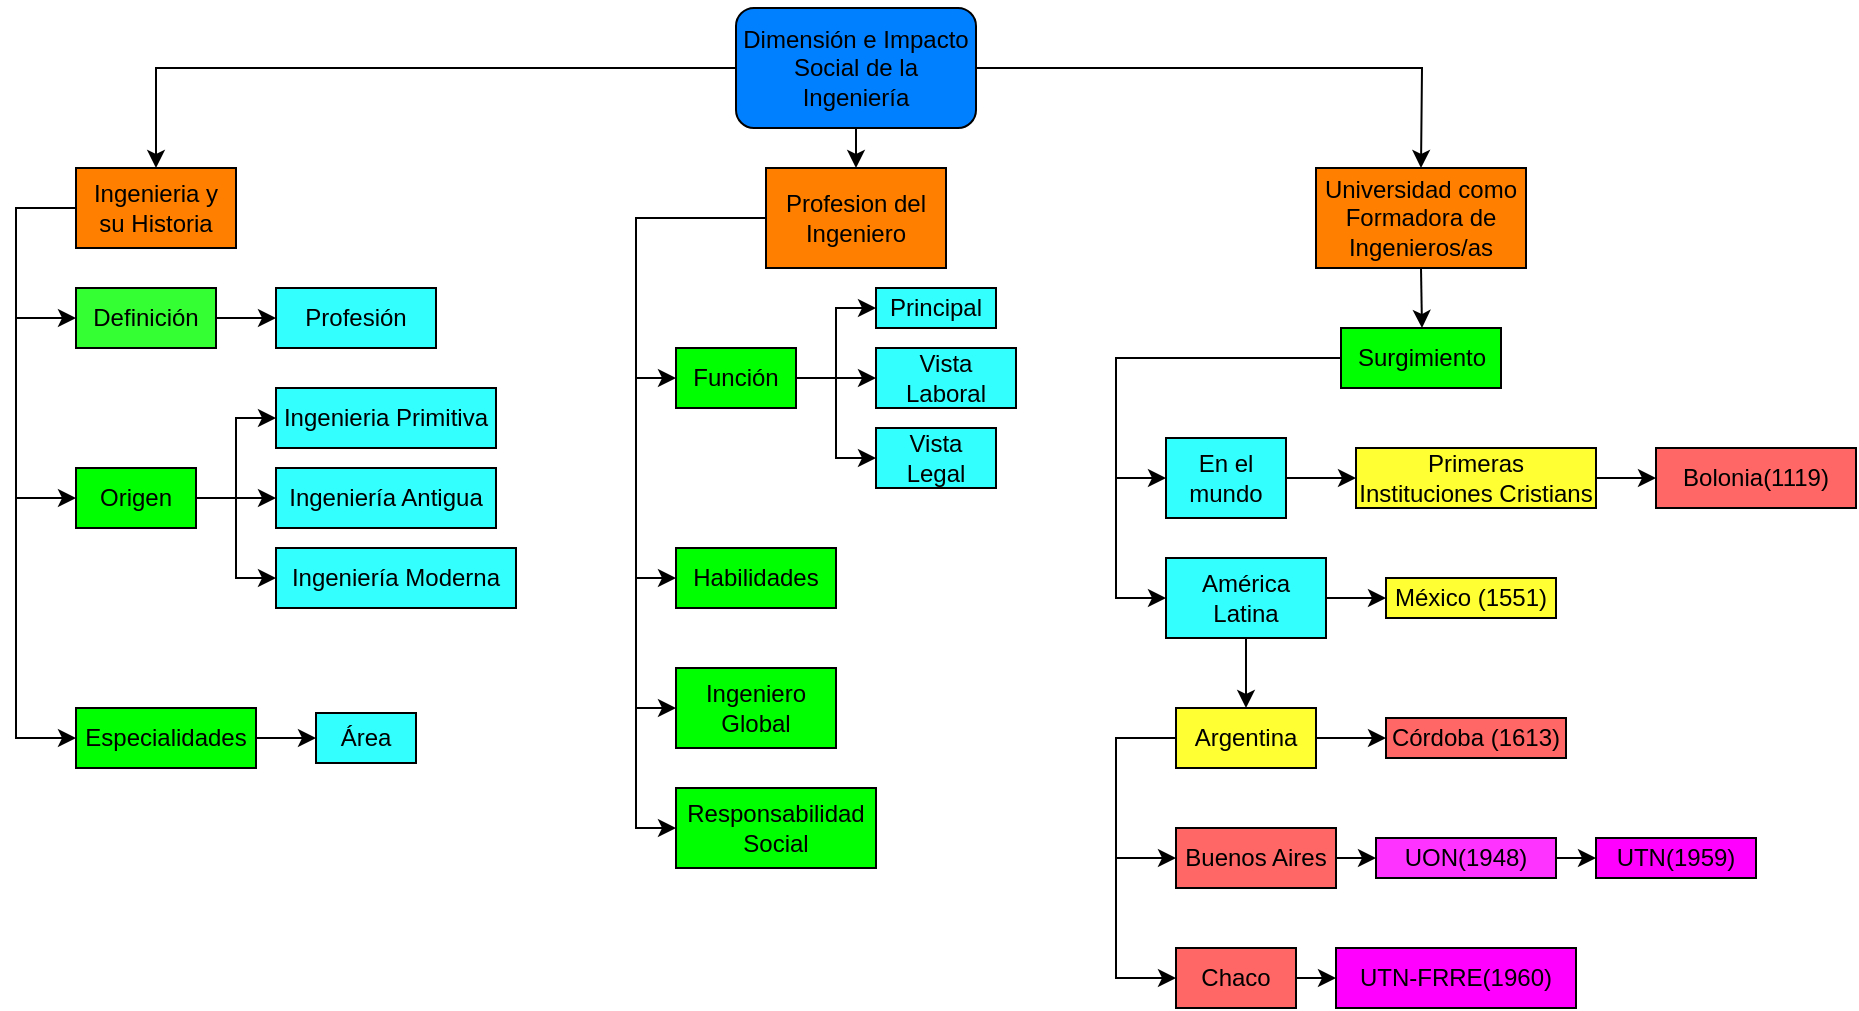 <mxfile version="21.1.2" type="github">
  <diagram name="Página-1" id="oxagRrVjlECNcCnNltmB">
    <mxGraphModel dx="1244" dy="1676" grid="1" gridSize="10" guides="1" tooltips="1" connect="1" arrows="1" fold="1" page="1" pageScale="1" pageWidth="827" pageHeight="1169" math="0" shadow="0">
      <root>
        <mxCell id="0" />
        <mxCell id="1" parent="0" />
        <mxCell id="djwATJ9dNbT560VqMxo4-1" value="Bolonia(1119)" style="rounded=0;whiteSpace=wrap;html=1;fillColor=#FF6666;" vertex="1" parent="1">
          <mxGeometry x="830" y="220" width="100" height="30" as="geometry" />
        </mxCell>
        <mxCell id="-pLsbkbEz4MKbwQwd5-9-2" value="&lt;p&gt;Dimensión e Impacto Social de la Ingeniería&lt;/p&gt;" style="rounded=1;whiteSpace=wrap;html=1;fillColor=#007FFF;" parent="1" vertex="1">
          <mxGeometry x="370" width="120" height="60" as="geometry" />
        </mxCell>
        <mxCell id="-pLsbkbEz4MKbwQwd5-9-12" value="" style="endArrow=classic;html=1;rounded=0;exitX=0;exitY=0.5;exitDx=0;exitDy=0;entryX=0.5;entryY=0;entryDx=0;entryDy=0;" parent="1" source="-pLsbkbEz4MKbwQwd5-9-2" target="-pLsbkbEz4MKbwQwd5-9-14" edge="1">
          <mxGeometry width="50" height="50" relative="1" as="geometry">
            <mxPoint x="390" y="220" as="sourcePoint" />
            <mxPoint x="95" y="80" as="targetPoint" />
            <Array as="points">
              <mxPoint x="80" y="30" />
            </Array>
          </mxGeometry>
        </mxCell>
        <mxCell id="-pLsbkbEz4MKbwQwd5-9-13" value="" style="endArrow=classic;html=1;rounded=0;entryX=0;entryY=0.5;entryDx=0;entryDy=0;" parent="1" source="-pLsbkbEz4MKbwQwd5-9-14" target="-pLsbkbEz4MKbwQwd5-9-16" edge="1">
          <mxGeometry width="50" height="50" relative="1" as="geometry">
            <mxPoint x="40" y="100" as="sourcePoint" />
            <mxPoint x="40" y="160" as="targetPoint" />
            <Array as="points">
              <mxPoint x="10" y="100" />
              <mxPoint x="10" y="155" />
            </Array>
          </mxGeometry>
        </mxCell>
        <mxCell id="-pLsbkbEz4MKbwQwd5-9-14" value="Ingenieria y su Historia" style="rounded=0;whiteSpace=wrap;html=1;fillColor=#FF8000;" parent="1" vertex="1">
          <mxGeometry x="40" y="80" width="80" height="40" as="geometry" />
        </mxCell>
        <mxCell id="-pLsbkbEz4MKbwQwd5-9-15" value="" style="endArrow=classic;html=1;rounded=0;entryX=0;entryY=0.5;entryDx=0;entryDy=0;" parent="1" target="-pLsbkbEz4MKbwQwd5-9-17" edge="1">
          <mxGeometry width="50" height="50" relative="1" as="geometry">
            <mxPoint x="10" y="150" as="sourcePoint" />
            <mxPoint x="40" y="235" as="targetPoint" />
            <Array as="points">
              <mxPoint x="10" y="245" />
            </Array>
          </mxGeometry>
        </mxCell>
        <mxCell id="-pLsbkbEz4MKbwQwd5-9-16" value="Definición" style="rounded=0;whiteSpace=wrap;html=1;fillColor=#33FF33;" parent="1" vertex="1">
          <mxGeometry x="40" y="140" width="70" height="30" as="geometry" />
        </mxCell>
        <mxCell id="-pLsbkbEz4MKbwQwd5-9-17" value="Origen" style="rounded=0;whiteSpace=wrap;html=1;fillColor=#00FF00;" parent="1" vertex="1">
          <mxGeometry x="40" y="230" width="60" height="30" as="geometry" />
        </mxCell>
        <mxCell id="-pLsbkbEz4MKbwQwd5-9-18" value="Especialidades" style="rounded=0;whiteSpace=wrap;html=1;fillColor=#00FF00;" parent="1" vertex="1">
          <mxGeometry x="40" y="350" width="90" height="30" as="geometry" />
        </mxCell>
        <mxCell id="-pLsbkbEz4MKbwQwd5-9-19" value="Ingenieria Primitiva" style="rounded=0;whiteSpace=wrap;html=1;fillColor=#33FFFF;" parent="1" vertex="1">
          <mxGeometry x="140" y="190" width="110" height="30" as="geometry" />
        </mxCell>
        <mxCell id="-pLsbkbEz4MKbwQwd5-9-20" value="Ingeniería Antigua" style="rounded=0;whiteSpace=wrap;html=1;fillColor=#33FFFF;" parent="1" vertex="1">
          <mxGeometry x="140" y="230" width="110" height="30" as="geometry" />
        </mxCell>
        <mxCell id="-pLsbkbEz4MKbwQwd5-9-21" value="Ingeniería Moderna" style="rounded=0;whiteSpace=wrap;html=1;fillColor=#33FFFF;" parent="1" vertex="1">
          <mxGeometry x="140" y="270" width="120" height="30" as="geometry" />
        </mxCell>
        <mxCell id="-pLsbkbEz4MKbwQwd5-9-22" value="" style="endArrow=classic;html=1;rounded=0;entryX=0;entryY=0.5;entryDx=0;entryDy=0;" parent="1" target="-pLsbkbEz4MKbwQwd5-9-18" edge="1">
          <mxGeometry width="50" height="50" relative="1" as="geometry">
            <mxPoint x="10" y="240" as="sourcePoint" />
            <mxPoint x="440" y="260" as="targetPoint" />
            <Array as="points">
              <mxPoint x="10" y="365" />
            </Array>
          </mxGeometry>
        </mxCell>
        <mxCell id="-pLsbkbEz4MKbwQwd5-9-23" value="" style="endArrow=classic;html=1;rounded=0;exitX=1;exitY=0.5;exitDx=0;exitDy=0;entryX=0;entryY=0.5;entryDx=0;entryDy=0;" parent="1" source="-pLsbkbEz4MKbwQwd5-9-17" target="-pLsbkbEz4MKbwQwd5-9-19" edge="1">
          <mxGeometry width="50" height="50" relative="1" as="geometry">
            <mxPoint x="390" y="310" as="sourcePoint" />
            <mxPoint x="440" y="260" as="targetPoint" />
            <Array as="points">
              <mxPoint x="120" y="245" />
              <mxPoint x="120" y="205" />
            </Array>
          </mxGeometry>
        </mxCell>
        <mxCell id="-pLsbkbEz4MKbwQwd5-9-24" value="" style="endArrow=classic;html=1;rounded=0;entryX=0;entryY=0.5;entryDx=0;entryDy=0;" parent="1" target="-pLsbkbEz4MKbwQwd5-9-20" edge="1">
          <mxGeometry width="50" height="50" relative="1" as="geometry">
            <mxPoint x="120" y="245" as="sourcePoint" />
            <mxPoint x="300" y="370" as="targetPoint" />
            <Array as="points" />
          </mxGeometry>
        </mxCell>
        <mxCell id="-pLsbkbEz4MKbwQwd5-9-25" value="" style="endArrow=classic;html=1;rounded=0;entryX=0;entryY=0.5;entryDx=0;entryDy=0;" parent="1" target="-pLsbkbEz4MKbwQwd5-9-21" edge="1">
          <mxGeometry relative="1" as="geometry">
            <mxPoint x="120" y="240" as="sourcePoint" />
            <mxPoint x="460" y="290" as="targetPoint" />
            <Array as="points">
              <mxPoint x="120" y="285" />
            </Array>
          </mxGeometry>
        </mxCell>
        <mxCell id="-pLsbkbEz4MKbwQwd5-9-27" value="Profesion del Ingeniero" style="rounded=0;whiteSpace=wrap;html=1;fillColor=#FF8000;" parent="1" vertex="1">
          <mxGeometry x="385" y="80" width="90" height="50" as="geometry" />
        </mxCell>
        <mxCell id="-pLsbkbEz4MKbwQwd5-9-28" value="Universidad como Formadora de Ingenieros/as" style="rounded=0;whiteSpace=wrap;html=1;fillColor=#FF8000;" parent="1" vertex="1">
          <mxGeometry x="660" y="80" width="105" height="50" as="geometry" />
        </mxCell>
        <mxCell id="-pLsbkbEz4MKbwQwd5-9-29" value="" style="endArrow=classic;html=1;rounded=0;exitX=0.5;exitY=1;exitDx=0;exitDy=0;" parent="1" source="-pLsbkbEz4MKbwQwd5-9-2" edge="1">
          <mxGeometry width="50" height="50" relative="1" as="geometry">
            <mxPoint x="410" y="270" as="sourcePoint" />
            <mxPoint x="430" y="80" as="targetPoint" />
          </mxGeometry>
        </mxCell>
        <mxCell id="-pLsbkbEz4MKbwQwd5-9-30" value="Ingeniero Global" style="rounded=0;whiteSpace=wrap;html=1;fillColor=#00FF00;" parent="1" vertex="1">
          <mxGeometry x="340" y="330" width="80" height="40" as="geometry" />
        </mxCell>
        <mxCell id="-pLsbkbEz4MKbwQwd5-9-31" value="Función" style="rounded=0;whiteSpace=wrap;html=1;fillColor=#00FF00;" parent="1" vertex="1">
          <mxGeometry x="340" y="170" width="60" height="30" as="geometry" />
        </mxCell>
        <mxCell id="-pLsbkbEz4MKbwQwd5-9-32" value="Habilidades" style="rounded=0;whiteSpace=wrap;html=1;fillColor=#00FF00;" parent="1" vertex="1">
          <mxGeometry x="340" y="270" width="80" height="30" as="geometry" />
        </mxCell>
        <mxCell id="-pLsbkbEz4MKbwQwd5-9-33" value="Responsabilidad Social" style="rounded=0;whiteSpace=wrap;html=1;fillColor=#00FF00;" parent="1" vertex="1">
          <mxGeometry x="340" y="390" width="100" height="40" as="geometry" />
        </mxCell>
        <mxCell id="-pLsbkbEz4MKbwQwd5-9-34" value="" style="endArrow=classic;html=1;rounded=0;entryX=0;entryY=0.5;entryDx=0;entryDy=0;exitX=0;exitY=0.5;exitDx=0;exitDy=0;" parent="1" source="-pLsbkbEz4MKbwQwd5-9-27" target="-pLsbkbEz4MKbwQwd5-9-31" edge="1">
          <mxGeometry width="50" height="50" relative="1" as="geometry">
            <mxPoint x="230" y="140" as="sourcePoint" />
            <mxPoint x="280" y="90" as="targetPoint" />
            <Array as="points">
              <mxPoint x="320" y="105" />
              <mxPoint x="320" y="185" />
            </Array>
          </mxGeometry>
        </mxCell>
        <mxCell id="-pLsbkbEz4MKbwQwd5-9-35" value="" style="endArrow=classic;html=1;rounded=0;entryX=0;entryY=0.5;entryDx=0;entryDy=0;" parent="1" target="-pLsbkbEz4MKbwQwd5-9-32" edge="1">
          <mxGeometry width="50" height="50" relative="1" as="geometry">
            <mxPoint x="320" y="180" as="sourcePoint" />
            <mxPoint x="570" y="230" as="targetPoint" />
            <Array as="points">
              <mxPoint x="320" y="285" />
            </Array>
          </mxGeometry>
        </mxCell>
        <mxCell id="-pLsbkbEz4MKbwQwd5-9-36" value="" style="endArrow=classic;html=1;rounded=0;entryX=0;entryY=0.5;entryDx=0;entryDy=0;" parent="1" target="-pLsbkbEz4MKbwQwd5-9-30" edge="1">
          <mxGeometry width="50" height="50" relative="1" as="geometry">
            <mxPoint x="320" y="280" as="sourcePoint" />
            <mxPoint x="550" y="270" as="targetPoint" />
            <Array as="points">
              <mxPoint x="320" y="350" />
            </Array>
          </mxGeometry>
        </mxCell>
        <mxCell id="-pLsbkbEz4MKbwQwd5-9-37" value="" style="endArrow=classic;html=1;rounded=0;entryX=0;entryY=0.5;entryDx=0;entryDy=0;" parent="1" target="-pLsbkbEz4MKbwQwd5-9-33" edge="1">
          <mxGeometry width="50" height="50" relative="1" as="geometry">
            <mxPoint x="320" y="350" as="sourcePoint" />
            <mxPoint x="340" y="370" as="targetPoint" />
            <Array as="points">
              <mxPoint x="320" y="410" />
            </Array>
          </mxGeometry>
        </mxCell>
        <mxCell id="-pLsbkbEz4MKbwQwd5-9-38" value="Principal" style="rounded=0;whiteSpace=wrap;html=1;fillColor=#33FFFF;" parent="1" vertex="1">
          <mxGeometry x="440" y="140" width="60" height="20" as="geometry" />
        </mxCell>
        <mxCell id="-pLsbkbEz4MKbwQwd5-9-39" value="Vista Laboral" style="rounded=0;whiteSpace=wrap;html=1;fillColor=#33FFFF;" parent="1" vertex="1">
          <mxGeometry x="440" y="170" width="70" height="30" as="geometry" />
        </mxCell>
        <mxCell id="-pLsbkbEz4MKbwQwd5-9-40" value="Vista Legal" style="rounded=0;whiteSpace=wrap;html=1;fillColor=#33FFFF;" parent="1" vertex="1">
          <mxGeometry x="440" y="210" width="60" height="30" as="geometry" />
        </mxCell>
        <mxCell id="-pLsbkbEz4MKbwQwd5-9-41" value="" style="endArrow=classic;html=1;rounded=0;exitX=1;exitY=0.5;exitDx=0;exitDy=0;entryX=0;entryY=0.5;entryDx=0;entryDy=0;" parent="1" source="-pLsbkbEz4MKbwQwd5-9-31" target="-pLsbkbEz4MKbwQwd5-9-38" edge="1">
          <mxGeometry width="50" height="50" relative="1" as="geometry">
            <mxPoint x="480" y="350" as="sourcePoint" />
            <mxPoint x="530" y="300" as="targetPoint" />
            <Array as="points">
              <mxPoint x="420" y="185" />
              <mxPoint x="420" y="150" />
            </Array>
          </mxGeometry>
        </mxCell>
        <mxCell id="-pLsbkbEz4MKbwQwd5-9-42" value="" style="endArrow=classic;html=1;rounded=0;entryX=0;entryY=0.5;entryDx=0;entryDy=0;" parent="1" target="-pLsbkbEz4MKbwQwd5-9-39" edge="1">
          <mxGeometry width="50" height="50" relative="1" as="geometry">
            <mxPoint x="420" y="185" as="sourcePoint" />
            <mxPoint x="530" y="280" as="targetPoint" />
          </mxGeometry>
        </mxCell>
        <mxCell id="-pLsbkbEz4MKbwQwd5-9-43" value="" style="endArrow=classic;html=1;rounded=0;entryX=0;entryY=0.5;entryDx=0;entryDy=0;" parent="1" target="-pLsbkbEz4MKbwQwd5-9-40" edge="1">
          <mxGeometry width="50" height="50" relative="1" as="geometry">
            <mxPoint x="420" y="180" as="sourcePoint" />
            <mxPoint x="520" y="290" as="targetPoint" />
            <Array as="points">
              <mxPoint x="420" y="225" />
            </Array>
          </mxGeometry>
        </mxCell>
        <mxCell id="-pLsbkbEz4MKbwQwd5-9-44" value="" style="endArrow=classic;html=1;rounded=0;exitX=1;exitY=0.5;exitDx=0;exitDy=0;entryX=0.5;entryY=0;entryDx=0;entryDy=0;" parent="1" source="-pLsbkbEz4MKbwQwd5-9-2" target="-pLsbkbEz4MKbwQwd5-9-28" edge="1">
          <mxGeometry width="50" height="50" relative="1" as="geometry">
            <mxPoint x="550" y="80" as="sourcePoint" />
            <mxPoint x="600" y="30" as="targetPoint" />
            <Array as="points">
              <mxPoint x="713" y="30" />
            </Array>
          </mxGeometry>
        </mxCell>
        <mxCell id="-pLsbkbEz4MKbwQwd5-9-45" value="Surgimiento" style="rounded=0;whiteSpace=wrap;html=1;fillColor=#00FF00;" parent="1" vertex="1">
          <mxGeometry x="672.5" y="160" width="80" height="30" as="geometry" />
        </mxCell>
        <mxCell id="-pLsbkbEz4MKbwQwd5-9-46" value="En el mundo" style="rounded=0;whiteSpace=wrap;html=1;fillColor=#33FFFF;" parent="1" vertex="1">
          <mxGeometry x="585" y="215" width="60" height="40" as="geometry" />
        </mxCell>
        <mxCell id="-pLsbkbEz4MKbwQwd5-9-47" value="Primeras Instituciones Cristians" style="rounded=0;whiteSpace=wrap;html=1;fillColor=#FFFF33;" parent="1" vertex="1">
          <mxGeometry x="680" y="220" width="120" height="30" as="geometry" />
        </mxCell>
        <mxCell id="-pLsbkbEz4MKbwQwd5-9-48" value="América Latina" style="rounded=0;whiteSpace=wrap;html=1;fillColor=#33FFFF;" parent="1" vertex="1">
          <mxGeometry x="585" y="275" width="80" height="40" as="geometry" />
        </mxCell>
        <mxCell id="-pLsbkbEz4MKbwQwd5-9-49" value="México (1551)" style="rounded=0;whiteSpace=wrap;html=1;fillColor=#FFFF33;" parent="1" vertex="1">
          <mxGeometry x="695" y="285" width="85" height="20" as="geometry" />
        </mxCell>
        <mxCell id="-pLsbkbEz4MKbwQwd5-9-50" value="Argentina" style="rounded=0;whiteSpace=wrap;html=1;fillColor=#FFFF33;" parent="1" vertex="1">
          <mxGeometry x="590" y="350" width="70" height="30" as="geometry" />
        </mxCell>
        <mxCell id="-pLsbkbEz4MKbwQwd5-9-51" value="Córdoba (1613)" style="rounded=0;whiteSpace=wrap;html=1;fillColor=#FF6666;" parent="1" vertex="1">
          <mxGeometry x="695" y="355" width="90" height="20" as="geometry" />
        </mxCell>
        <mxCell id="-pLsbkbEz4MKbwQwd5-9-52" value="UON(1948)" style="rounded=0;whiteSpace=wrap;html=1;fillColor=#FF33FF;" parent="1" vertex="1">
          <mxGeometry x="690" y="415" width="90" height="20" as="geometry" />
        </mxCell>
        <mxCell id="-pLsbkbEz4MKbwQwd5-9-54" value="UTN(1959)" style="rounded=0;whiteSpace=wrap;html=1;fillColor=#FF00FF;" parent="1" vertex="1">
          <mxGeometry x="800" y="415" width="80" height="20" as="geometry" />
        </mxCell>
        <mxCell id="-pLsbkbEz4MKbwQwd5-9-55" value="UTN-FRRE(1960)" style="rounded=0;whiteSpace=wrap;html=1;fillColor=#FF00FF;" parent="1" vertex="1">
          <mxGeometry x="670" y="470" width="120" height="30" as="geometry" />
        </mxCell>
        <mxCell id="-pLsbkbEz4MKbwQwd5-9-56" value="Chaco" style="rounded=0;whiteSpace=wrap;html=1;fillColor=#FF6666;" parent="1" vertex="1">
          <mxGeometry x="590" y="470" width="60" height="30" as="geometry" />
        </mxCell>
        <mxCell id="-pLsbkbEz4MKbwQwd5-9-57" value="Buenos Aires" style="rounded=0;whiteSpace=wrap;html=1;fillColor=#FF6666;" parent="1" vertex="1">
          <mxGeometry x="590" y="410" width="80" height="30" as="geometry" />
        </mxCell>
        <mxCell id="-pLsbkbEz4MKbwQwd5-9-59" value="" style="endArrow=classic;html=1;rounded=0;exitX=0.5;exitY=1;exitDx=0;exitDy=0;" parent="1" source="-pLsbkbEz4MKbwQwd5-9-28" edge="1">
          <mxGeometry width="50" height="50" relative="1" as="geometry">
            <mxPoint x="670" y="260" as="sourcePoint" />
            <mxPoint x="713" y="160" as="targetPoint" />
          </mxGeometry>
        </mxCell>
        <mxCell id="-pLsbkbEz4MKbwQwd5-9-60" value="" style="endArrow=classic;html=1;rounded=0;exitX=0;exitY=0.5;exitDx=0;exitDy=0;entryX=0;entryY=0.5;entryDx=0;entryDy=0;" parent="1" source="-pLsbkbEz4MKbwQwd5-9-45" target="-pLsbkbEz4MKbwQwd5-9-46" edge="1">
          <mxGeometry width="50" height="50" relative="1" as="geometry">
            <mxPoint x="670" y="260" as="sourcePoint" />
            <mxPoint x="720" y="210" as="targetPoint" />
            <Array as="points">
              <mxPoint x="560" y="175" />
              <mxPoint x="560" y="235" />
            </Array>
          </mxGeometry>
        </mxCell>
        <mxCell id="-pLsbkbEz4MKbwQwd5-9-61" value="" style="endArrow=classic;html=1;rounded=0;entryX=0;entryY=0.5;entryDx=0;entryDy=0;exitX=1;exitY=0.5;exitDx=0;exitDy=0;" parent="1" source="-pLsbkbEz4MKbwQwd5-9-46" target="-pLsbkbEz4MKbwQwd5-9-47" edge="1">
          <mxGeometry width="50" height="50" relative="1" as="geometry">
            <mxPoint x="510" y="330" as="sourcePoint" />
            <mxPoint x="560" y="280" as="targetPoint" />
          </mxGeometry>
        </mxCell>
        <mxCell id="-pLsbkbEz4MKbwQwd5-9-62" value="" style="endArrow=classic;html=1;rounded=0;entryX=0;entryY=0.5;entryDx=0;entryDy=0;" parent="1" target="-pLsbkbEz4MKbwQwd5-9-48" edge="1">
          <mxGeometry width="50" height="50" relative="1" as="geometry">
            <mxPoint x="560" y="230" as="sourcePoint" />
            <mxPoint x="560" y="310" as="targetPoint" />
            <Array as="points">
              <mxPoint x="560" y="295" />
            </Array>
          </mxGeometry>
        </mxCell>
        <mxCell id="-pLsbkbEz4MKbwQwd5-9-63" value="" style="endArrow=classic;html=1;rounded=0;exitX=1;exitY=0.5;exitDx=0;exitDy=0;entryX=0;entryY=0.5;entryDx=0;entryDy=0;" parent="1" source="-pLsbkbEz4MKbwQwd5-9-48" target="-pLsbkbEz4MKbwQwd5-9-49" edge="1">
          <mxGeometry width="50" height="50" relative="1" as="geometry">
            <mxPoint x="690" y="420" as="sourcePoint" />
            <mxPoint x="740" y="370" as="targetPoint" />
          </mxGeometry>
        </mxCell>
        <mxCell id="-pLsbkbEz4MKbwQwd5-9-64" value="" style="endArrow=classic;html=1;rounded=0;exitX=0.5;exitY=1;exitDx=0;exitDy=0;entryX=0.5;entryY=0;entryDx=0;entryDy=0;" parent="1" source="-pLsbkbEz4MKbwQwd5-9-48" target="-pLsbkbEz4MKbwQwd5-9-50" edge="1">
          <mxGeometry width="50" height="50" relative="1" as="geometry">
            <mxPoint x="600" y="540" as="sourcePoint" />
            <mxPoint x="650" y="490" as="targetPoint" />
          </mxGeometry>
        </mxCell>
        <mxCell id="-pLsbkbEz4MKbwQwd5-9-66" value="" style="endArrow=classic;html=1;rounded=0;entryX=0;entryY=0.5;entryDx=0;entryDy=0;exitX=1;exitY=0.5;exitDx=0;exitDy=0;" parent="1" source="-pLsbkbEz4MKbwQwd5-9-50" target="-pLsbkbEz4MKbwQwd5-9-51" edge="1">
          <mxGeometry width="50" height="50" relative="1" as="geometry">
            <mxPoint x="600" y="500" as="sourcePoint" />
            <mxPoint x="650" y="450" as="targetPoint" />
          </mxGeometry>
        </mxCell>
        <mxCell id="-pLsbkbEz4MKbwQwd5-9-67" value="" style="endArrow=classic;html=1;rounded=0;entryX=0;entryY=0.5;entryDx=0;entryDy=0;exitX=0;exitY=0.5;exitDx=0;exitDy=0;" parent="1" source="-pLsbkbEz4MKbwQwd5-9-50" target="-pLsbkbEz4MKbwQwd5-9-57" edge="1">
          <mxGeometry width="50" height="50" relative="1" as="geometry">
            <mxPoint x="490" y="440" as="sourcePoint" />
            <mxPoint x="540" y="390" as="targetPoint" />
            <Array as="points">
              <mxPoint x="560" y="365" />
              <mxPoint x="560" y="425" />
            </Array>
          </mxGeometry>
        </mxCell>
        <mxCell id="-pLsbkbEz4MKbwQwd5-9-68" value="" style="endArrow=classic;html=1;rounded=0;entryX=0;entryY=0.5;entryDx=0;entryDy=0;exitX=1;exitY=0.5;exitDx=0;exitDy=0;" parent="1" source="-pLsbkbEz4MKbwQwd5-9-57" target="-pLsbkbEz4MKbwQwd5-9-52" edge="1">
          <mxGeometry width="50" height="50" relative="1" as="geometry">
            <mxPoint x="620" y="550" as="sourcePoint" />
            <mxPoint x="680" y="450" as="targetPoint" />
          </mxGeometry>
        </mxCell>
        <mxCell id="-pLsbkbEz4MKbwQwd5-9-69" value="" style="endArrow=classic;html=1;rounded=0;exitX=1;exitY=0.5;exitDx=0;exitDy=0;entryX=0;entryY=0.5;entryDx=0;entryDy=0;" parent="1" source="-pLsbkbEz4MKbwQwd5-9-52" target="-pLsbkbEz4MKbwQwd5-9-54" edge="1">
          <mxGeometry width="50" height="50" relative="1" as="geometry">
            <mxPoint x="770" y="510" as="sourcePoint" />
            <mxPoint x="820" y="460" as="targetPoint" />
          </mxGeometry>
        </mxCell>
        <mxCell id="-pLsbkbEz4MKbwQwd5-9-70" value="" style="endArrow=classic;html=1;rounded=0;entryX=0;entryY=0.5;entryDx=0;entryDy=0;" parent="1" target="-pLsbkbEz4MKbwQwd5-9-56" edge="1">
          <mxGeometry width="50" height="50" relative="1" as="geometry">
            <mxPoint x="560" y="420" as="sourcePoint" />
            <mxPoint x="560" y="470" as="targetPoint" />
            <Array as="points">
              <mxPoint x="560" y="485" />
            </Array>
          </mxGeometry>
        </mxCell>
        <mxCell id="-pLsbkbEz4MKbwQwd5-9-71" value="" style="endArrow=classic;html=1;rounded=0;entryX=0;entryY=0.5;entryDx=0;entryDy=0;exitX=1;exitY=0.5;exitDx=0;exitDy=0;" parent="1" source="-pLsbkbEz4MKbwQwd5-9-56" target="-pLsbkbEz4MKbwQwd5-9-55" edge="1">
          <mxGeometry width="50" height="50" relative="1" as="geometry">
            <mxPoint x="570" y="580" as="sourcePoint" />
            <mxPoint x="620" y="530" as="targetPoint" />
          </mxGeometry>
        </mxCell>
        <mxCell id="-pLsbkbEz4MKbwQwd5-9-72" value="Área" style="rounded=0;whiteSpace=wrap;html=1;fillColor=#33FFFF;" parent="1" vertex="1">
          <mxGeometry x="160" y="352.5" width="50" height="25" as="geometry" />
        </mxCell>
        <mxCell id="-pLsbkbEz4MKbwQwd5-9-73" value="" style="endArrow=classic;html=1;rounded=0;entryX=0;entryY=0.5;entryDx=0;entryDy=0;exitX=1;exitY=0.5;exitDx=0;exitDy=0;" parent="1" source="-pLsbkbEz4MKbwQwd5-9-18" target="-pLsbkbEz4MKbwQwd5-9-72" edge="1">
          <mxGeometry width="50" height="50" relative="1" as="geometry">
            <mxPoint x="70" y="500" as="sourcePoint" />
            <mxPoint x="120" y="450" as="targetPoint" />
          </mxGeometry>
        </mxCell>
        <mxCell id="djwATJ9dNbT560VqMxo4-2" value="" style="endArrow=classic;html=1;rounded=0;exitX=1;exitY=0.5;exitDx=0;exitDy=0;entryX=0;entryY=0.5;entryDx=0;entryDy=0;" edge="1" parent="1" source="-pLsbkbEz4MKbwQwd5-9-47" target="djwATJ9dNbT560VqMxo4-1">
          <mxGeometry width="50" height="50" relative="1" as="geometry">
            <mxPoint x="840" y="350" as="sourcePoint" />
            <mxPoint x="890" y="300" as="targetPoint" />
          </mxGeometry>
        </mxCell>
        <mxCell id="djwATJ9dNbT560VqMxo4-3" value="Profesión" style="rounded=0;whiteSpace=wrap;html=1;fillColor=#33FFFF;" vertex="1" parent="1">
          <mxGeometry x="140" y="140" width="80" height="30" as="geometry" />
        </mxCell>
        <mxCell id="djwATJ9dNbT560VqMxo4-4" value="" style="endArrow=classic;html=1;rounded=0;exitX=1;exitY=0.5;exitDx=0;exitDy=0;entryX=0;entryY=0.5;entryDx=0;entryDy=0;" edge="1" parent="1" source="-pLsbkbEz4MKbwQwd5-9-16" target="djwATJ9dNbT560VqMxo4-3">
          <mxGeometry width="50" height="50" relative="1" as="geometry">
            <mxPoint x="160" y="110" as="sourcePoint" />
            <mxPoint x="210" y="60" as="targetPoint" />
          </mxGeometry>
        </mxCell>
      </root>
    </mxGraphModel>
  </diagram>
</mxfile>
